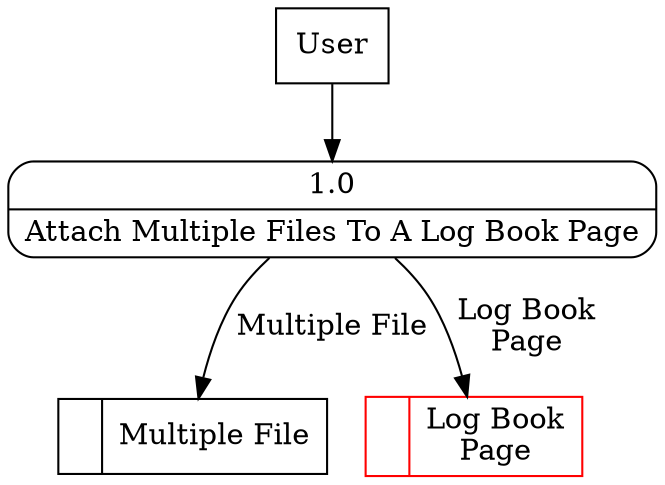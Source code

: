 digraph dfd2{ 
node[shape=record]
200 [label="<f0>  |<f1> Multiple File " ];
201 [label="<f0>  |<f1> Log Book\nPage " color=red];
202 [label="User" shape=box];
203 [label="{<f0> 1.0|<f1> Attach Multiple Files To A Log Book Page }" shape=Mrecord];
202 -> 203
203 -> 200 [label="Multiple File"]
203 -> 201 [label="Log Book\nPage"]
}